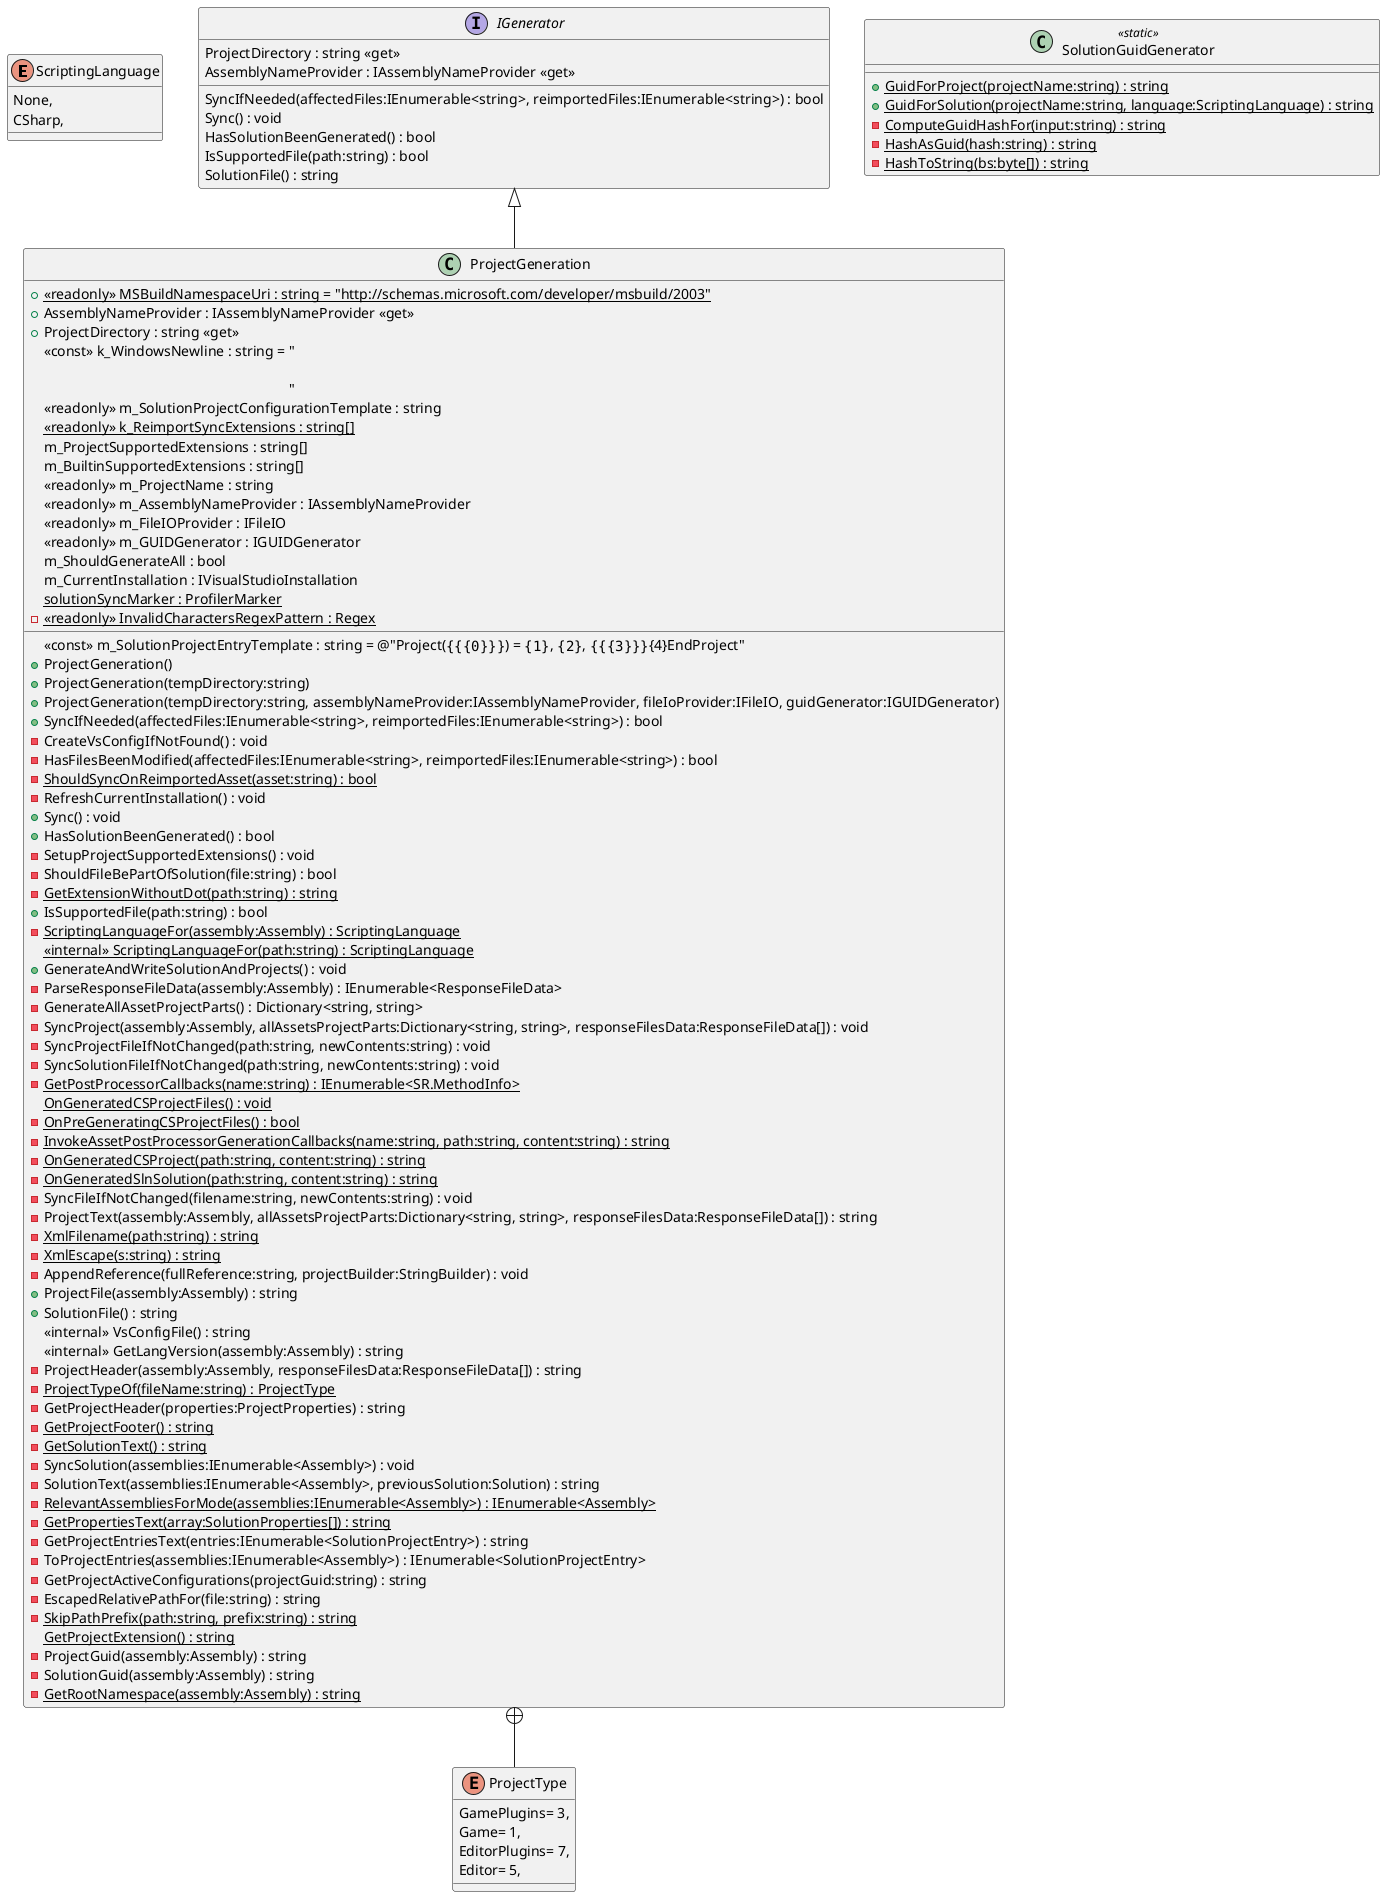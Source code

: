 @startuml
enum ScriptingLanguage {
    None,
    CSharp,
}
interface IGenerator {
    SyncIfNeeded(affectedFiles:IEnumerable<string>, reimportedFiles:IEnumerable<string>) : bool
    Sync() : void
    HasSolutionBeenGenerated() : bool
    IsSupportedFile(path:string) : bool
    SolutionFile() : string
    ProjectDirectory : string <<get>>
    AssemblyNameProvider : IAssemblyNameProvider <<get>>
}
class ProjectGeneration {
    + {static} <<readonly>> MSBuildNamespaceUri : string = "http://schemas.microsoft.com/developer/msbuild/2003"
    + AssemblyNameProvider : IAssemblyNameProvider <<get>>
    + ProjectDirectory : string <<get>>
    <<const>> k_WindowsNewline : string = "\r\n"
    <<const>> m_SolutionProjectEntryTemplate : string = @"Project(""{{{0}}}"") = ""{1&#125;"", ""{2&#125;"", ""{{{3}}}""{4&#125;EndProject"
    <<readonly>> m_SolutionProjectConfigurationTemplate : string
    {static} <<readonly>> k_ReimportSyncExtensions : string[]
    m_ProjectSupportedExtensions : string[]
    m_BuiltinSupportedExtensions : string[]
    <<readonly>> m_ProjectName : string
    <<readonly>> m_AssemblyNameProvider : IAssemblyNameProvider
    <<readonly>> m_FileIOProvider : IFileIO
    <<readonly>> m_GUIDGenerator : IGUIDGenerator
    m_ShouldGenerateAll : bool
    m_CurrentInstallation : IVisualStudioInstallation
    + ProjectGeneration()
    + ProjectGeneration(tempDirectory:string)
    + ProjectGeneration(tempDirectory:string, assemblyNameProvider:IAssemblyNameProvider, fileIoProvider:IFileIO, guidGenerator:IGUIDGenerator)
    + SyncIfNeeded(affectedFiles:IEnumerable<string>, reimportedFiles:IEnumerable<string>) : bool
    - CreateVsConfigIfNotFound() : void
    - HasFilesBeenModified(affectedFiles:IEnumerable<string>, reimportedFiles:IEnumerable<string>) : bool
    - {static} ShouldSyncOnReimportedAsset(asset:string) : bool
    - RefreshCurrentInstallation() : void
    {static} solutionSyncMarker : ProfilerMarker
    + Sync() : void
    + HasSolutionBeenGenerated() : bool
    - SetupProjectSupportedExtensions() : void
    - ShouldFileBePartOfSolution(file:string) : bool
    - {static} GetExtensionWithoutDot(path:string) : string
    + IsSupportedFile(path:string) : bool
    - {static} ScriptingLanguageFor(assembly:Assembly) : ScriptingLanguage
    <<internal>> {static} ScriptingLanguageFor(path:string) : ScriptingLanguage
    + GenerateAndWriteSolutionAndProjects() : void
    - ParseResponseFileData(assembly:Assembly) : IEnumerable<ResponseFileData>
    - GenerateAllAssetProjectParts() : Dictionary<string, string>
    - SyncProject(assembly:Assembly, allAssetsProjectParts:Dictionary<string, string>, responseFilesData:ResponseFileData[]) : void
    - SyncProjectFileIfNotChanged(path:string, newContents:string) : void
    - SyncSolutionFileIfNotChanged(path:string, newContents:string) : void
    - {static} GetPostProcessorCallbacks(name:string) : IEnumerable<SR.MethodInfo>
    {static} OnGeneratedCSProjectFiles() : void
    - {static} OnPreGeneratingCSProjectFiles() : bool
    - {static} InvokeAssetPostProcessorGenerationCallbacks(name:string, path:string, content:string) : string
    - {static} OnGeneratedCSProject(path:string, content:string) : string
    - {static} OnGeneratedSlnSolution(path:string, content:string) : string
    - SyncFileIfNotChanged(filename:string, newContents:string) : void
    - ProjectText(assembly:Assembly, allAssetsProjectParts:Dictionary<string, string>, responseFilesData:ResponseFileData[]) : string
    - {static} XmlFilename(path:string) : string
    - {static} XmlEscape(s:string) : string
    - AppendReference(fullReference:string, projectBuilder:StringBuilder) : void
    + ProjectFile(assembly:Assembly) : string
    - {static} <<readonly>> InvalidCharactersRegexPattern : Regex
    + SolutionFile() : string
    <<internal>> VsConfigFile() : string
    <<internal>> GetLangVersion(assembly:Assembly) : string
    - ProjectHeader(assembly:Assembly, responseFilesData:ResponseFileData[]) : string
    - {static} ProjectTypeOf(fileName:string) : ProjectType
    - GetProjectHeader(properties:ProjectProperties) : string
    - {static} GetProjectFooter() : string
    - {static} GetSolutionText() : string
    - SyncSolution(assemblies:IEnumerable<Assembly>) : void
    - SolutionText(assemblies:IEnumerable<Assembly>, previousSolution:Solution) : string
    - {static} RelevantAssembliesForMode(assemblies:IEnumerable<Assembly>) : IEnumerable<Assembly>
    - {static} GetPropertiesText(array:SolutionProperties[]) : string
    - GetProjectEntriesText(entries:IEnumerable<SolutionProjectEntry>) : string
    - ToProjectEntries(assemblies:IEnumerable<Assembly>) : IEnumerable<SolutionProjectEntry>
    - GetProjectActiveConfigurations(projectGuid:string) : string
    - EscapedRelativePathFor(file:string) : string
    - {static} SkipPathPrefix(path:string, prefix:string) : string
    {static} GetProjectExtension() : string
    - ProjectGuid(assembly:Assembly) : string
    - SolutionGuid(assembly:Assembly) : string
    - {static} GetRootNamespace(assembly:Assembly) : string
}
class SolutionGuidGenerator <<static>> {
    + {static} GuidForProject(projectName:string) : string
    + {static} GuidForSolution(projectName:string, language:ScriptingLanguage) : string
    - {static} ComputeGuidHashFor(input:string) : string
    - {static} HashAsGuid(hash:string) : string
    - {static} HashToString(bs:byte[]) : string
}
enum ProjectType {
    GamePlugins= 3,
    Game= 1,
    EditorPlugins= 7,
    Editor= 5,
}
IGenerator <|-- ProjectGeneration
ProjectGeneration +-- ProjectType
@enduml
